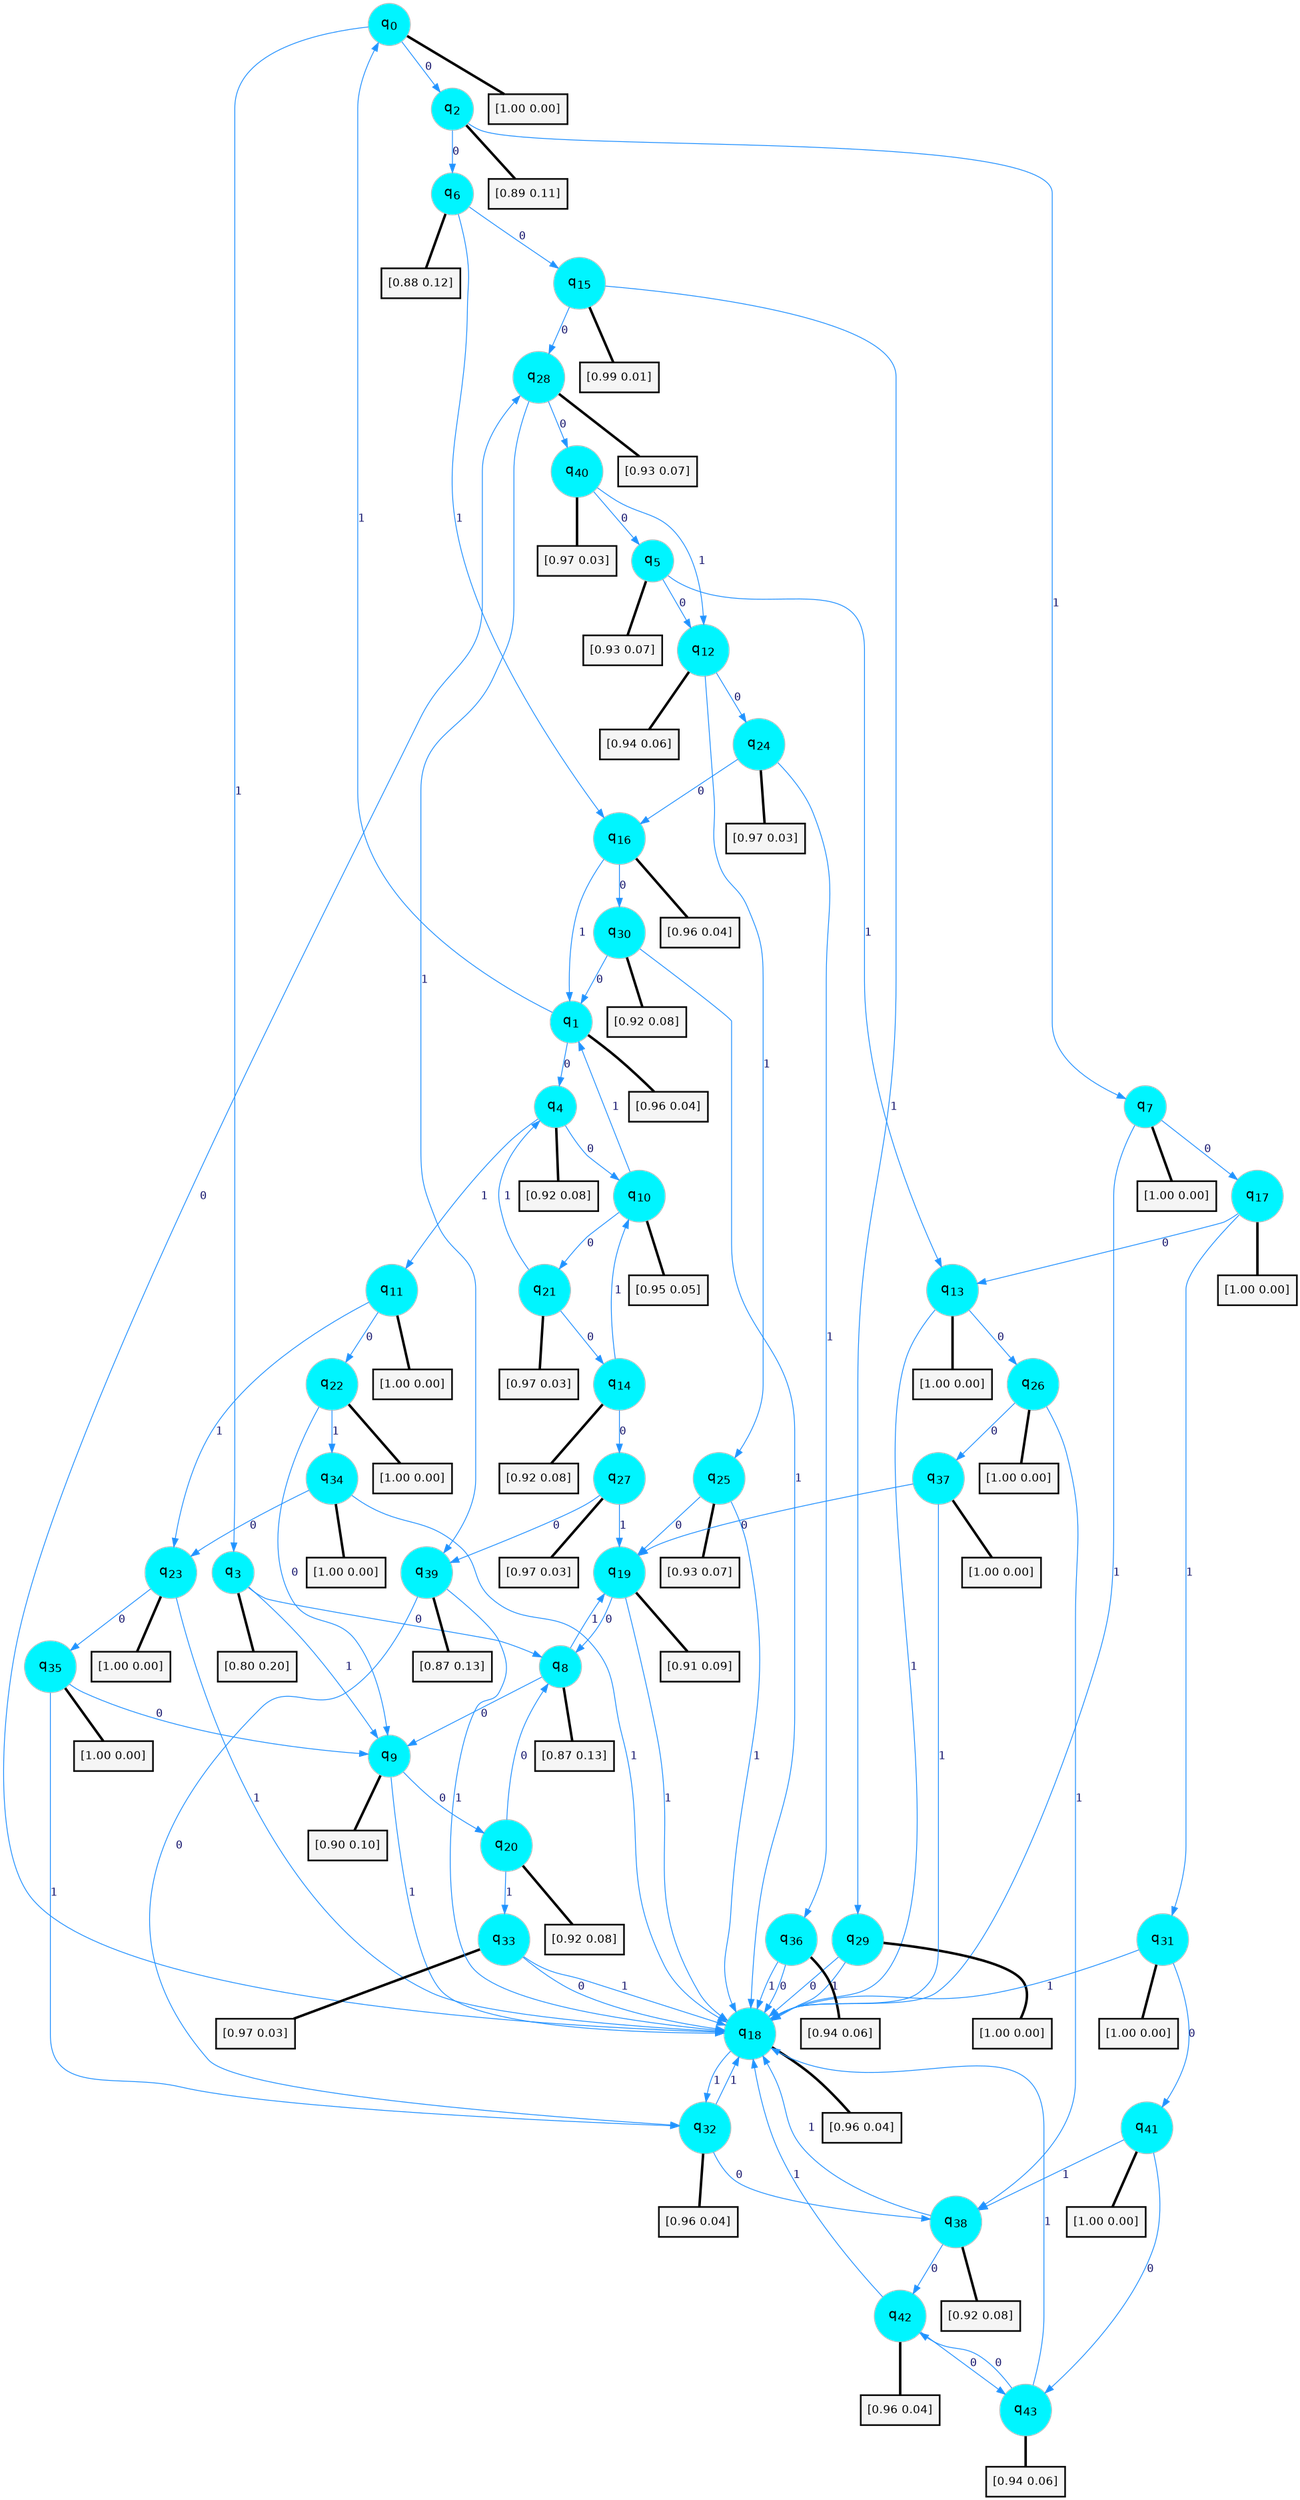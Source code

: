digraph G {
graph [
bgcolor=transparent, dpi=300, rankdir=TD, size="40,25"];
node [
color=gray, fillcolor=turquoise1, fontcolor=black, fontname=Helvetica, fontsize=16, fontweight=bold, shape=circle, style=filled];
edge [
arrowsize=1, color=dodgerblue1, fontcolor=midnightblue, fontname=courier, fontweight=bold, penwidth=1, style=solid, weight=20];
0[label=<q<SUB>0</SUB>>];
1[label=<q<SUB>1</SUB>>];
2[label=<q<SUB>2</SUB>>];
3[label=<q<SUB>3</SUB>>];
4[label=<q<SUB>4</SUB>>];
5[label=<q<SUB>5</SUB>>];
6[label=<q<SUB>6</SUB>>];
7[label=<q<SUB>7</SUB>>];
8[label=<q<SUB>8</SUB>>];
9[label=<q<SUB>9</SUB>>];
10[label=<q<SUB>10</SUB>>];
11[label=<q<SUB>11</SUB>>];
12[label=<q<SUB>12</SUB>>];
13[label=<q<SUB>13</SUB>>];
14[label=<q<SUB>14</SUB>>];
15[label=<q<SUB>15</SUB>>];
16[label=<q<SUB>16</SUB>>];
17[label=<q<SUB>17</SUB>>];
18[label=<q<SUB>18</SUB>>];
19[label=<q<SUB>19</SUB>>];
20[label=<q<SUB>20</SUB>>];
21[label=<q<SUB>21</SUB>>];
22[label=<q<SUB>22</SUB>>];
23[label=<q<SUB>23</SUB>>];
24[label=<q<SUB>24</SUB>>];
25[label=<q<SUB>25</SUB>>];
26[label=<q<SUB>26</SUB>>];
27[label=<q<SUB>27</SUB>>];
28[label=<q<SUB>28</SUB>>];
29[label=<q<SUB>29</SUB>>];
30[label=<q<SUB>30</SUB>>];
31[label=<q<SUB>31</SUB>>];
32[label=<q<SUB>32</SUB>>];
33[label=<q<SUB>33</SUB>>];
34[label=<q<SUB>34</SUB>>];
35[label=<q<SUB>35</SUB>>];
36[label=<q<SUB>36</SUB>>];
37[label=<q<SUB>37</SUB>>];
38[label=<q<SUB>38</SUB>>];
39[label=<q<SUB>39</SUB>>];
40[label=<q<SUB>40</SUB>>];
41[label=<q<SUB>41</SUB>>];
42[label=<q<SUB>42</SUB>>];
43[label=<q<SUB>43</SUB>>];
44[label="[1.00 0.00]", shape=box,fontcolor=black, fontname=Helvetica, fontsize=14, penwidth=2, fillcolor=whitesmoke,color=black];
45[label="[0.96 0.04]", shape=box,fontcolor=black, fontname=Helvetica, fontsize=14, penwidth=2, fillcolor=whitesmoke,color=black];
46[label="[0.89 0.11]", shape=box,fontcolor=black, fontname=Helvetica, fontsize=14, penwidth=2, fillcolor=whitesmoke,color=black];
47[label="[0.80 0.20]", shape=box,fontcolor=black, fontname=Helvetica, fontsize=14, penwidth=2, fillcolor=whitesmoke,color=black];
48[label="[0.92 0.08]", shape=box,fontcolor=black, fontname=Helvetica, fontsize=14, penwidth=2, fillcolor=whitesmoke,color=black];
49[label="[0.93 0.07]", shape=box,fontcolor=black, fontname=Helvetica, fontsize=14, penwidth=2, fillcolor=whitesmoke,color=black];
50[label="[0.88 0.12]", shape=box,fontcolor=black, fontname=Helvetica, fontsize=14, penwidth=2, fillcolor=whitesmoke,color=black];
51[label="[1.00 0.00]", shape=box,fontcolor=black, fontname=Helvetica, fontsize=14, penwidth=2, fillcolor=whitesmoke,color=black];
52[label="[0.87 0.13]", shape=box,fontcolor=black, fontname=Helvetica, fontsize=14, penwidth=2, fillcolor=whitesmoke,color=black];
53[label="[0.90 0.10]", shape=box,fontcolor=black, fontname=Helvetica, fontsize=14, penwidth=2, fillcolor=whitesmoke,color=black];
54[label="[0.95 0.05]", shape=box,fontcolor=black, fontname=Helvetica, fontsize=14, penwidth=2, fillcolor=whitesmoke,color=black];
55[label="[1.00 0.00]", shape=box,fontcolor=black, fontname=Helvetica, fontsize=14, penwidth=2, fillcolor=whitesmoke,color=black];
56[label="[0.94 0.06]", shape=box,fontcolor=black, fontname=Helvetica, fontsize=14, penwidth=2, fillcolor=whitesmoke,color=black];
57[label="[1.00 0.00]", shape=box,fontcolor=black, fontname=Helvetica, fontsize=14, penwidth=2, fillcolor=whitesmoke,color=black];
58[label="[0.92 0.08]", shape=box,fontcolor=black, fontname=Helvetica, fontsize=14, penwidth=2, fillcolor=whitesmoke,color=black];
59[label="[0.99 0.01]", shape=box,fontcolor=black, fontname=Helvetica, fontsize=14, penwidth=2, fillcolor=whitesmoke,color=black];
60[label="[0.96 0.04]", shape=box,fontcolor=black, fontname=Helvetica, fontsize=14, penwidth=2, fillcolor=whitesmoke,color=black];
61[label="[1.00 0.00]", shape=box,fontcolor=black, fontname=Helvetica, fontsize=14, penwidth=2, fillcolor=whitesmoke,color=black];
62[label="[0.96 0.04]", shape=box,fontcolor=black, fontname=Helvetica, fontsize=14, penwidth=2, fillcolor=whitesmoke,color=black];
63[label="[0.91 0.09]", shape=box,fontcolor=black, fontname=Helvetica, fontsize=14, penwidth=2, fillcolor=whitesmoke,color=black];
64[label="[0.92 0.08]", shape=box,fontcolor=black, fontname=Helvetica, fontsize=14, penwidth=2, fillcolor=whitesmoke,color=black];
65[label="[0.97 0.03]", shape=box,fontcolor=black, fontname=Helvetica, fontsize=14, penwidth=2, fillcolor=whitesmoke,color=black];
66[label="[1.00 0.00]", shape=box,fontcolor=black, fontname=Helvetica, fontsize=14, penwidth=2, fillcolor=whitesmoke,color=black];
67[label="[1.00 0.00]", shape=box,fontcolor=black, fontname=Helvetica, fontsize=14, penwidth=2, fillcolor=whitesmoke,color=black];
68[label="[0.97 0.03]", shape=box,fontcolor=black, fontname=Helvetica, fontsize=14, penwidth=2, fillcolor=whitesmoke,color=black];
69[label="[0.93 0.07]", shape=box,fontcolor=black, fontname=Helvetica, fontsize=14, penwidth=2, fillcolor=whitesmoke,color=black];
70[label="[1.00 0.00]", shape=box,fontcolor=black, fontname=Helvetica, fontsize=14, penwidth=2, fillcolor=whitesmoke,color=black];
71[label="[0.97 0.03]", shape=box,fontcolor=black, fontname=Helvetica, fontsize=14, penwidth=2, fillcolor=whitesmoke,color=black];
72[label="[0.93 0.07]", shape=box,fontcolor=black, fontname=Helvetica, fontsize=14, penwidth=2, fillcolor=whitesmoke,color=black];
73[label="[1.00 0.00]", shape=box,fontcolor=black, fontname=Helvetica, fontsize=14, penwidth=2, fillcolor=whitesmoke,color=black];
74[label="[0.92 0.08]", shape=box,fontcolor=black, fontname=Helvetica, fontsize=14, penwidth=2, fillcolor=whitesmoke,color=black];
75[label="[1.00 0.00]", shape=box,fontcolor=black, fontname=Helvetica, fontsize=14, penwidth=2, fillcolor=whitesmoke,color=black];
76[label="[0.96 0.04]", shape=box,fontcolor=black, fontname=Helvetica, fontsize=14, penwidth=2, fillcolor=whitesmoke,color=black];
77[label="[0.97 0.03]", shape=box,fontcolor=black, fontname=Helvetica, fontsize=14, penwidth=2, fillcolor=whitesmoke,color=black];
78[label="[1.00 0.00]", shape=box,fontcolor=black, fontname=Helvetica, fontsize=14, penwidth=2, fillcolor=whitesmoke,color=black];
79[label="[1.00 0.00]", shape=box,fontcolor=black, fontname=Helvetica, fontsize=14, penwidth=2, fillcolor=whitesmoke,color=black];
80[label="[0.94 0.06]", shape=box,fontcolor=black, fontname=Helvetica, fontsize=14, penwidth=2, fillcolor=whitesmoke,color=black];
81[label="[1.00 0.00]", shape=box,fontcolor=black, fontname=Helvetica, fontsize=14, penwidth=2, fillcolor=whitesmoke,color=black];
82[label="[0.92 0.08]", shape=box,fontcolor=black, fontname=Helvetica, fontsize=14, penwidth=2, fillcolor=whitesmoke,color=black];
83[label="[0.87 0.13]", shape=box,fontcolor=black, fontname=Helvetica, fontsize=14, penwidth=2, fillcolor=whitesmoke,color=black];
84[label="[0.97 0.03]", shape=box,fontcolor=black, fontname=Helvetica, fontsize=14, penwidth=2, fillcolor=whitesmoke,color=black];
85[label="[1.00 0.00]", shape=box,fontcolor=black, fontname=Helvetica, fontsize=14, penwidth=2, fillcolor=whitesmoke,color=black];
86[label="[0.96 0.04]", shape=box,fontcolor=black, fontname=Helvetica, fontsize=14, penwidth=2, fillcolor=whitesmoke,color=black];
87[label="[0.94 0.06]", shape=box,fontcolor=black, fontname=Helvetica, fontsize=14, penwidth=2, fillcolor=whitesmoke,color=black];
0->2 [label=0];
0->3 [label=1];
0->44 [arrowhead=none, penwidth=3,color=black];
1->4 [label=0];
1->0 [label=1];
1->45 [arrowhead=none, penwidth=3,color=black];
2->6 [label=0];
2->7 [label=1];
2->46 [arrowhead=none, penwidth=3,color=black];
3->8 [label=0];
3->9 [label=1];
3->47 [arrowhead=none, penwidth=3,color=black];
4->10 [label=0];
4->11 [label=1];
4->48 [arrowhead=none, penwidth=3,color=black];
5->12 [label=0];
5->13 [label=1];
5->49 [arrowhead=none, penwidth=3,color=black];
6->15 [label=0];
6->16 [label=1];
6->50 [arrowhead=none, penwidth=3,color=black];
7->17 [label=0];
7->18 [label=1];
7->51 [arrowhead=none, penwidth=3,color=black];
8->9 [label=0];
8->19 [label=1];
8->52 [arrowhead=none, penwidth=3,color=black];
9->20 [label=0];
9->18 [label=1];
9->53 [arrowhead=none, penwidth=3,color=black];
10->21 [label=0];
10->1 [label=1];
10->54 [arrowhead=none, penwidth=3,color=black];
11->22 [label=0];
11->23 [label=1];
11->55 [arrowhead=none, penwidth=3,color=black];
12->24 [label=0];
12->25 [label=1];
12->56 [arrowhead=none, penwidth=3,color=black];
13->26 [label=0];
13->18 [label=1];
13->57 [arrowhead=none, penwidth=3,color=black];
14->27 [label=0];
14->10 [label=1];
14->58 [arrowhead=none, penwidth=3,color=black];
15->28 [label=0];
15->29 [label=1];
15->59 [arrowhead=none, penwidth=3,color=black];
16->30 [label=0];
16->1 [label=1];
16->60 [arrowhead=none, penwidth=3,color=black];
17->13 [label=0];
17->31 [label=1];
17->61 [arrowhead=none, penwidth=3,color=black];
18->28 [label=0];
18->32 [label=1];
18->62 [arrowhead=none, penwidth=3,color=black];
19->8 [label=0];
19->18 [label=1];
19->63 [arrowhead=none, penwidth=3,color=black];
20->8 [label=0];
20->33 [label=1];
20->64 [arrowhead=none, penwidth=3,color=black];
21->14 [label=0];
21->4 [label=1];
21->65 [arrowhead=none, penwidth=3,color=black];
22->9 [label=0];
22->34 [label=1];
22->66 [arrowhead=none, penwidth=3,color=black];
23->35 [label=0];
23->18 [label=1];
23->67 [arrowhead=none, penwidth=3,color=black];
24->16 [label=0];
24->36 [label=1];
24->68 [arrowhead=none, penwidth=3,color=black];
25->19 [label=0];
25->18 [label=1];
25->69 [arrowhead=none, penwidth=3,color=black];
26->37 [label=0];
26->38 [label=1];
26->70 [arrowhead=none, penwidth=3,color=black];
27->39 [label=0];
27->19 [label=1];
27->71 [arrowhead=none, penwidth=3,color=black];
28->40 [label=0];
28->39 [label=1];
28->72 [arrowhead=none, penwidth=3,color=black];
29->18 [label=0];
29->18 [label=1];
29->73 [arrowhead=none, penwidth=3,color=black];
30->1 [label=0];
30->18 [label=1];
30->74 [arrowhead=none, penwidth=3,color=black];
31->41 [label=0];
31->18 [label=1];
31->75 [arrowhead=none, penwidth=3,color=black];
32->38 [label=0];
32->18 [label=1];
32->76 [arrowhead=none, penwidth=3,color=black];
33->18 [label=0];
33->18 [label=1];
33->77 [arrowhead=none, penwidth=3,color=black];
34->23 [label=0];
34->18 [label=1];
34->78 [arrowhead=none, penwidth=3,color=black];
35->9 [label=0];
35->32 [label=1];
35->79 [arrowhead=none, penwidth=3,color=black];
36->18 [label=0];
36->18 [label=1];
36->80 [arrowhead=none, penwidth=3,color=black];
37->19 [label=0];
37->18 [label=1];
37->81 [arrowhead=none, penwidth=3,color=black];
38->42 [label=0];
38->18 [label=1];
38->82 [arrowhead=none, penwidth=3,color=black];
39->32 [label=0];
39->18 [label=1];
39->83 [arrowhead=none, penwidth=3,color=black];
40->5 [label=0];
40->12 [label=1];
40->84 [arrowhead=none, penwidth=3,color=black];
41->43 [label=0];
41->38 [label=1];
41->85 [arrowhead=none, penwidth=3,color=black];
42->43 [label=0];
42->18 [label=1];
42->86 [arrowhead=none, penwidth=3,color=black];
43->42 [label=0];
43->18 [label=1];
43->87 [arrowhead=none, penwidth=3,color=black];
}
